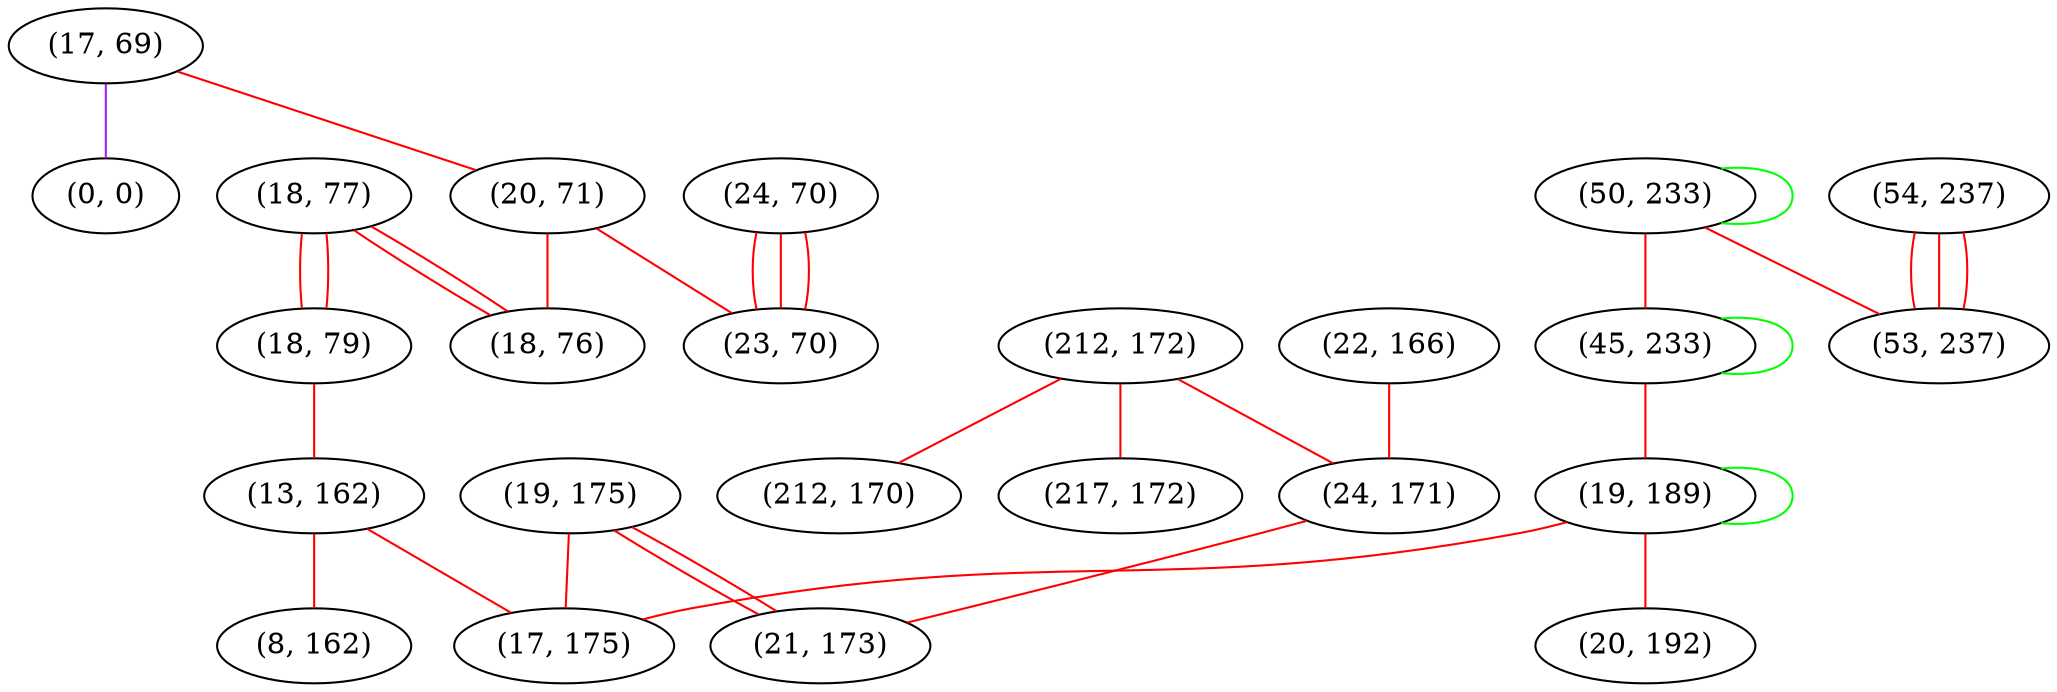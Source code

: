 graph "" {
"(17, 69)";
"(18, 77)";
"(212, 172)";
"(24, 70)";
"(212, 170)";
"(217, 172)";
"(19, 175)";
"(50, 233)";
"(22, 166)";
"(45, 233)";
"(24, 171)";
"(21, 173)";
"(0, 0)";
"(54, 237)";
"(19, 189)";
"(18, 79)";
"(20, 71)";
"(53, 237)";
"(18, 76)";
"(13, 162)";
"(8, 162)";
"(20, 192)";
"(23, 70)";
"(17, 175)";
"(17, 69)" -- "(20, 71)"  [color=red, key=0, weight=1];
"(17, 69)" -- "(0, 0)"  [color=purple, key=0, weight=4];
"(18, 77)" -- "(18, 79)"  [color=red, key=0, weight=1];
"(18, 77)" -- "(18, 79)"  [color=red, key=1, weight=1];
"(18, 77)" -- "(18, 76)"  [color=red, key=0, weight=1];
"(18, 77)" -- "(18, 76)"  [color=red, key=1, weight=1];
"(212, 172)" -- "(212, 170)"  [color=red, key=0, weight=1];
"(212, 172)" -- "(24, 171)"  [color=red, key=0, weight=1];
"(212, 172)" -- "(217, 172)"  [color=red, key=0, weight=1];
"(24, 70)" -- "(23, 70)"  [color=red, key=0, weight=1];
"(24, 70)" -- "(23, 70)"  [color=red, key=1, weight=1];
"(24, 70)" -- "(23, 70)"  [color=red, key=2, weight=1];
"(19, 175)" -- "(21, 173)"  [color=red, key=0, weight=1];
"(19, 175)" -- "(21, 173)"  [color=red, key=1, weight=1];
"(19, 175)" -- "(17, 175)"  [color=red, key=0, weight=1];
"(50, 233)" -- "(45, 233)"  [color=red, key=0, weight=1];
"(50, 233)" -- "(53, 237)"  [color=red, key=0, weight=1];
"(50, 233)" -- "(50, 233)"  [color=green, key=0, weight=2];
"(22, 166)" -- "(24, 171)"  [color=red, key=0, weight=1];
"(45, 233)" -- "(45, 233)"  [color=green, key=0, weight=2];
"(45, 233)" -- "(19, 189)"  [color=red, key=0, weight=1];
"(24, 171)" -- "(21, 173)"  [color=red, key=0, weight=1];
"(54, 237)" -- "(53, 237)"  [color=red, key=0, weight=1];
"(54, 237)" -- "(53, 237)"  [color=red, key=1, weight=1];
"(54, 237)" -- "(53, 237)"  [color=red, key=2, weight=1];
"(19, 189)" -- "(20, 192)"  [color=red, key=0, weight=1];
"(19, 189)" -- "(19, 189)"  [color=green, key=0, weight=2];
"(19, 189)" -- "(17, 175)"  [color=red, key=0, weight=1];
"(18, 79)" -- "(13, 162)"  [color=red, key=0, weight=1];
"(20, 71)" -- "(23, 70)"  [color=red, key=0, weight=1];
"(20, 71)" -- "(18, 76)"  [color=red, key=0, weight=1];
"(13, 162)" -- "(8, 162)"  [color=red, key=0, weight=1];
"(13, 162)" -- "(17, 175)"  [color=red, key=0, weight=1];
}
